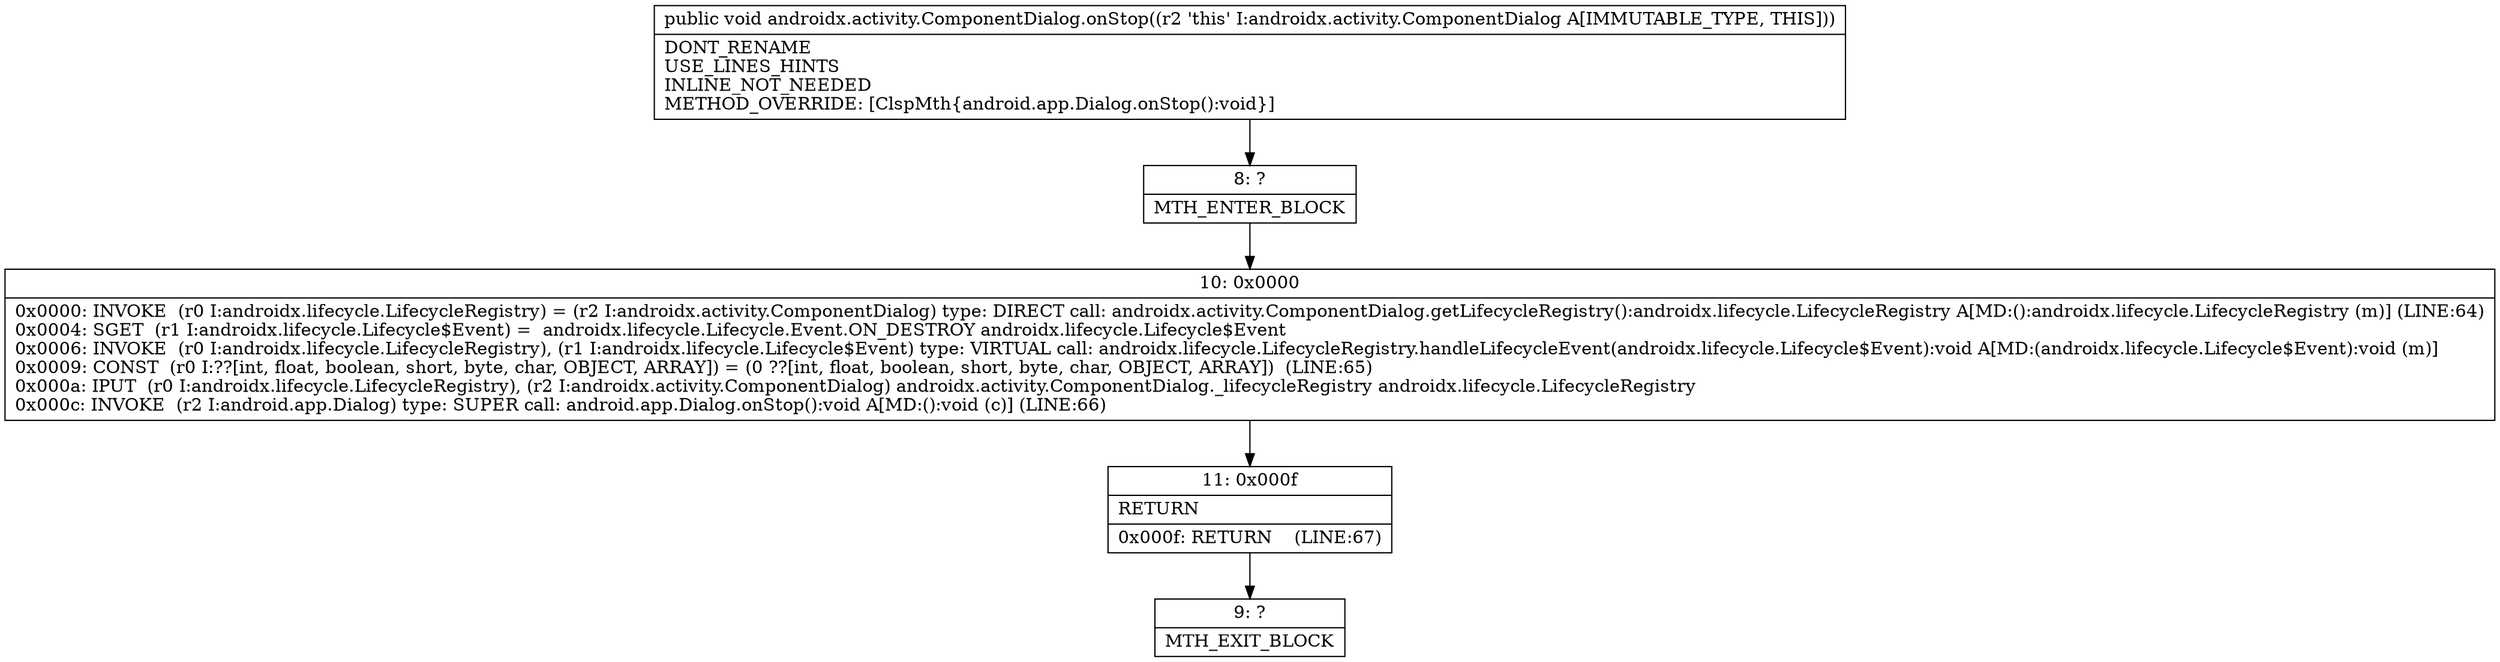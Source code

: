 digraph "CFG forandroidx.activity.ComponentDialog.onStop()V" {
Node_8 [shape=record,label="{8\:\ ?|MTH_ENTER_BLOCK\l}"];
Node_10 [shape=record,label="{10\:\ 0x0000|0x0000: INVOKE  (r0 I:androidx.lifecycle.LifecycleRegistry) = (r2 I:androidx.activity.ComponentDialog) type: DIRECT call: androidx.activity.ComponentDialog.getLifecycleRegistry():androidx.lifecycle.LifecycleRegistry A[MD:():androidx.lifecycle.LifecycleRegistry (m)] (LINE:64)\l0x0004: SGET  (r1 I:androidx.lifecycle.Lifecycle$Event) =  androidx.lifecycle.Lifecycle.Event.ON_DESTROY androidx.lifecycle.Lifecycle$Event \l0x0006: INVOKE  (r0 I:androidx.lifecycle.LifecycleRegistry), (r1 I:androidx.lifecycle.Lifecycle$Event) type: VIRTUAL call: androidx.lifecycle.LifecycleRegistry.handleLifecycleEvent(androidx.lifecycle.Lifecycle$Event):void A[MD:(androidx.lifecycle.Lifecycle$Event):void (m)]\l0x0009: CONST  (r0 I:??[int, float, boolean, short, byte, char, OBJECT, ARRAY]) = (0 ??[int, float, boolean, short, byte, char, OBJECT, ARRAY])  (LINE:65)\l0x000a: IPUT  (r0 I:androidx.lifecycle.LifecycleRegistry), (r2 I:androidx.activity.ComponentDialog) androidx.activity.ComponentDialog._lifecycleRegistry androidx.lifecycle.LifecycleRegistry \l0x000c: INVOKE  (r2 I:android.app.Dialog) type: SUPER call: android.app.Dialog.onStop():void A[MD:():void (c)] (LINE:66)\l}"];
Node_11 [shape=record,label="{11\:\ 0x000f|RETURN\l|0x000f: RETURN    (LINE:67)\l}"];
Node_9 [shape=record,label="{9\:\ ?|MTH_EXIT_BLOCK\l}"];
MethodNode[shape=record,label="{public void androidx.activity.ComponentDialog.onStop((r2 'this' I:androidx.activity.ComponentDialog A[IMMUTABLE_TYPE, THIS]))  | DONT_RENAME\lUSE_LINES_HINTS\lINLINE_NOT_NEEDED\lMETHOD_OVERRIDE: [ClspMth\{android.app.Dialog.onStop():void\}]\l}"];
MethodNode -> Node_8;Node_8 -> Node_10;
Node_10 -> Node_11;
Node_11 -> Node_9;
}

